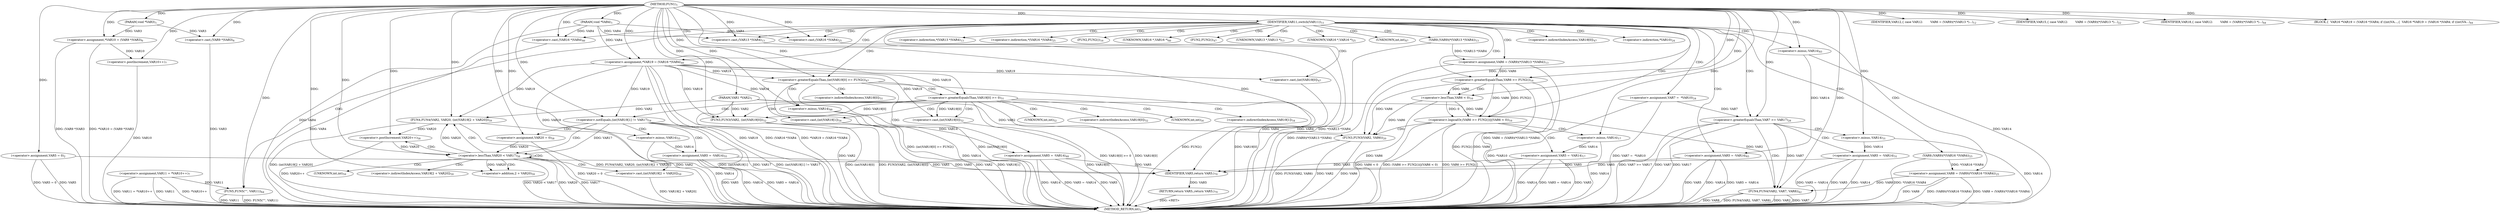 digraph "FUN1" {  
"8" [label = <(METHOD,FUN1)<SUB>1</SUB>> ]
"177" [label = <(METHOD_RETURN,int)<SUB>1</SUB>> ]
"9" [label = <(PARAM,VAR1 *VAR2)<SUB>1</SUB>> ]
"10" [label = <(PARAM,void *VAR3)<SUB>1</SUB>> ]
"11" [label = <(PARAM,void *VAR4)<SUB>1</SUB>> ]
"14" [label = <(&lt;operator&gt;.assignment,VAR5 = 0)<SUB>2</SUB>> ]
"21" [label = <(&lt;operator&gt;.assignment,*VAR10 = (VAR9 *)VAR3)<SUB>6</SUB>> ]
"27" [label = <(&lt;operator&gt;.assignment,VAR11 = *VAR10++)<SUB>7</SUB>> ]
"175" [label = <(RETURN,return VAR5;,return VAR5;)<SUB>70</SUB>> ]
"33" [label = <(IDENTIFIER,VAR11,switch(VAR11))<SUB>11</SUB>> ]
"176" [label = <(IDENTIFIER,VAR5,return VAR5;)<SUB>70</SUB>> ]
"23" [label = <(&lt;operator&gt;.cast,(VAR9 *)VAR3)<SUB>6</SUB>> ]
"36" [label = <(IDENTIFIER,VAR12,{
 case VAR12:
        VAR6 = (VAR9)(*(VAR13 *)...)<SUB>12</SUB>> ]
"37" [label = <(&lt;operator&gt;.assignment,VAR6 = (VAR9)(*(VAR13 *)VAR4))<SUB>13</SUB>> ]
"58" [label = <(FUN3,FUN3(VAR2, VAR6))<SUB>20</SUB>> ]
"63" [label = <(IDENTIFIER,VAR15,{
 case VAR12:
        VAR6 = (VAR9)(*(VAR13 *)...)<SUB>22</SUB>> ]
"64" [label = <(&lt;operator&gt;.assignment,VAR7 =  *VAR10)<SUB>24</SUB>> ]
"68" [label = <(&lt;operator&gt;.assignment,VAR8 = (VAR9)(*(VAR16 *)VAR4))<SUB>25</SUB>> ]
"85" [label = <(FUN4,FUN4(VAR2, VAR7, VAR8))<SUB>42</SUB>> ]
"91" [label = <(IDENTIFIER,VAR18,{
 case VAR12:
        VAR6 = (VAR9)(*(VAR13 *)...)<SUB>44</SUB>> ]
"92" [label = <(BLOCK,{
 
 VAR16 *VAR19 = (VAR16 *)VAR4;
 if ((int)VA...,{
 
 VAR16 *VAR19 = (VAR16 *)VAR4;
 if ((int)VA...)<SUB>44</SUB>> ]
"167" [label = <(FUN5,FUN5(&quot;&quot;, VAR11))<SUB>64</SUB>> ]
"170" [label = <(&lt;operator&gt;.assignment,VAR5 = -VAR14)<SUB>65</SUB>> ]
"30" [label = <(&lt;operator&gt;.postIncrement,VAR10++)<SUB>7</SUB>> ]
"45" [label = <(&lt;operator&gt;.logicalOr,(VAR6 &gt;= FUN2())||(VAR6 &lt; 0))<SUB>16</SUB>> ]
"76" [label = <(&lt;operator&gt;.greaterEqualsThan,VAR7 &gt;= VAR17)<SUB>28</SUB>> ]
"94" [label = <(&lt;operator&gt;.assignment,*VAR19 = (VAR16 *)VAR4)<SUB>46</SUB>> ]
"39" [label = <(VAR9,(VAR9)(*(VAR13 *)VAR4))<SUB>13</SUB>> ]
"53" [label = <(&lt;operator&gt;.assignment,VAR5 = -VAR14)<SUB>17</SUB>> ]
"70" [label = <(VAR9,(VAR9)(*(VAR16 *)VAR4))<SUB>25</SUB>> ]
"80" [label = <(&lt;operator&gt;.assignment,VAR5 = -VAR14)<SUB>31</SUB>> ]
"100" [label = <(&lt;operator&gt;.greaterEqualsThan,(int)VAR19[0] &gt;= FUN2())<SUB>47</SUB>> ]
"114" [label = <(&lt;operator&gt;.greaterEqualsThan,VAR19[0] &gt;= 0)<SUB>51</SUB>> ]
"172" [label = <(&lt;operator&gt;.minus,-VAR14)<SUB>65</SUB>> ]
"46" [label = <(&lt;operator&gt;.greaterEqualsThan,VAR6 &gt;= FUN2())<SUB>16</SUB>> ]
"49" [label = <(&lt;operator&gt;.lessThan,VAR6 &lt; 0)<SUB>16</SUB>> ]
"96" [label = <(&lt;operator&gt;.cast,(VAR16 *)VAR4)<SUB>46</SUB>> ]
"108" [label = <(&lt;operator&gt;.assignment,VAR5 = -VAR14)<SUB>48</SUB>> ]
"120" [label = <(FUN3,FUN3(VAR2, (int)VAR19[0]))<SUB>52</SUB>> ]
"41" [label = <(&lt;operator&gt;.cast,(VAR13 *)VAR4)<SUB>13</SUB>> ]
"55" [label = <(&lt;operator&gt;.minus,-VAR14)<SUB>17</SUB>> ]
"72" [label = <(&lt;operator&gt;.cast,(VAR16 *)VAR4)<SUB>25</SUB>> ]
"82" [label = <(&lt;operator&gt;.minus,-VAR14)<SUB>31</SUB>> ]
"101" [label = <(&lt;operator&gt;.cast,(int)VAR19[0])<SUB>47</SUB>> ]
"110" [label = <(&lt;operator&gt;.minus,-VAR14)<SUB>48</SUB>> ]
"122" [label = <(&lt;operator&gt;.cast,(int)VAR19[0])<SUB>52</SUB>> ]
"130" [label = <(&lt;operator&gt;.notEquals,(int)VAR19[1] != VAR17)<SUB>54</SUB>> ]
"149" [label = <(&lt;operator&gt;.lessThan,VAR20 &lt; VAR17)<SUB>58</SUB>> ]
"152" [label = <(&lt;operator&gt;.postIncrement,VAR20++)<SUB>58</SUB>> ]
"138" [label = <(&lt;operator&gt;.assignment,VAR5 = -VAR14)<SUB>55</SUB>> ]
"146" [label = <(&lt;operator&gt;.assignment,VAR20 = 0)<SUB>58</SUB>> ]
"155" [label = <(FUN4,FUN4(VAR2, VAR20, (int)VAR19[2 + VAR20]))<SUB>59</SUB>> ]
"131" [label = <(&lt;operator&gt;.cast,(int)VAR19[1])<SUB>54</SUB>> ]
"140" [label = <(&lt;operator&gt;.minus,-VAR14)<SUB>55</SUB>> ]
"158" [label = <(&lt;operator&gt;.cast,(int)VAR19[2 + VAR20])<SUB>59</SUB>> ]
"162" [label = <(&lt;operator&gt;.addition,2 + VAR20)<SUB>59</SUB>> ]
"66" [label = <(&lt;operator&gt;.indirection,*VAR10)<SUB>24</SUB>> ]
"40" [label = <(&lt;operator&gt;.indirection,*(VAR13 *)VAR4)<SUB>13</SUB>> ]
"71" [label = <(&lt;operator&gt;.indirection,*(VAR16 *)VAR4)<SUB>25</SUB>> ]
"48" [label = <(FUN2,FUN2())<SUB>16</SUB>> ]
"97" [label = <(UNKNOWN,VAR16 *,VAR16 *)<SUB>46</SUB>> ]
"106" [label = <(FUN2,FUN2())<SUB>47</SUB>> ]
"115" [label = <(&lt;operator&gt;.indirectIndexAccess,VAR19[0])<SUB>51</SUB>> ]
"42" [label = <(UNKNOWN,VAR13 *,VAR13 *)<SUB>13</SUB>> ]
"73" [label = <(UNKNOWN,VAR16 *,VAR16 *)<SUB>25</SUB>> ]
"102" [label = <(UNKNOWN,int,int)<SUB>47</SUB>> ]
"103" [label = <(&lt;operator&gt;.indirectIndexAccess,VAR19[0])<SUB>47</SUB>> ]
"123" [label = <(UNKNOWN,int,int)<SUB>52</SUB>> ]
"124" [label = <(&lt;operator&gt;.indirectIndexAccess,VAR19[0])<SUB>52</SUB>> ]
"132" [label = <(UNKNOWN,int,int)<SUB>54</SUB>> ]
"133" [label = <(&lt;operator&gt;.indirectIndexAccess,VAR19[1])<SUB>54</SUB>> ]
"159" [label = <(UNKNOWN,int,int)<SUB>59</SUB>> ]
"160" [label = <(&lt;operator&gt;.indirectIndexAccess,VAR19[2 + VAR20])<SUB>59</SUB>> ]
  "175" -> "177"  [ label = "DDG: &lt;RET&gt;"] 
  "9" -> "177"  [ label = "DDG: VAR2"] 
  "11" -> "177"  [ label = "DDG: VAR4"] 
  "14" -> "177"  [ label = "DDG: VAR5"] 
  "14" -> "177"  [ label = "DDG: VAR5 = 0"] 
  "23" -> "177"  [ label = "DDG: VAR3"] 
  "21" -> "177"  [ label = "DDG: (VAR9 *)VAR3"] 
  "21" -> "177"  [ label = "DDG: *VAR10 = (VAR9 *)VAR3"] 
  "27" -> "177"  [ label = "DDG: VAR11"] 
  "30" -> "177"  [ label = "DDG: VAR10"] 
  "27" -> "177"  [ label = "DDG: *VAR10++"] 
  "27" -> "177"  [ label = "DDG: VAR11 = *VAR10++"] 
  "167" -> "177"  [ label = "DDG: VAR11"] 
  "167" -> "177"  [ label = "DDG: FUN5(&quot;&quot;, VAR11)"] 
  "170" -> "177"  [ label = "DDG: VAR5"] 
  "172" -> "177"  [ label = "DDG: VAR14"] 
  "170" -> "177"  [ label = "DDG: -VAR14"] 
  "170" -> "177"  [ label = "DDG: VAR5 = -VAR14"] 
  "94" -> "177"  [ label = "DDG: VAR19"] 
  "96" -> "177"  [ label = "DDG: VAR4"] 
  "94" -> "177"  [ label = "DDG: (VAR16 *)VAR4"] 
  "94" -> "177"  [ label = "DDG: *VAR19 = (VAR16 *)VAR4"] 
  "101" -> "177"  [ label = "DDG: VAR19[0]"] 
  "100" -> "177"  [ label = "DDG: (int)VAR19[0]"] 
  "100" -> "177"  [ label = "DDG: FUN2()"] 
  "100" -> "177"  [ label = "DDG: (int)VAR19[0] &gt;= FUN2()"] 
  "114" -> "177"  [ label = "DDG: VAR19[0]"] 
  "114" -> "177"  [ label = "DDG: VAR19[0] &gt;= 0"] 
  "131" -> "177"  [ label = "DDG: VAR19[1]"] 
  "130" -> "177"  [ label = "DDG: (int)VAR19[1]"] 
  "130" -> "177"  [ label = "DDG: VAR17"] 
  "130" -> "177"  [ label = "DDG: (int)VAR19[1] != VAR17"] 
  "146" -> "177"  [ label = "DDG: VAR20 = 0"] 
  "149" -> "177"  [ label = "DDG: VAR20"] 
  "149" -> "177"  [ label = "DDG: VAR17"] 
  "149" -> "177"  [ label = "DDG: VAR20 &lt; VAR17"] 
  "155" -> "177"  [ label = "DDG: VAR2"] 
  "158" -> "177"  [ label = "DDG: VAR19[2 + VAR20]"] 
  "155" -> "177"  [ label = "DDG: (int)VAR19[2 + VAR20]"] 
  "155" -> "177"  [ label = "DDG: FUN4(VAR2, VAR20, (int)VAR19[2 + VAR20])"] 
  "152" -> "177"  [ label = "DDG: VAR20++"] 
  "138" -> "177"  [ label = "DDG: VAR5"] 
  "140" -> "177"  [ label = "DDG: VAR14"] 
  "138" -> "177"  [ label = "DDG: -VAR14"] 
  "138" -> "177"  [ label = "DDG: VAR5 = -VAR14"] 
  "120" -> "177"  [ label = "DDG: VAR2"] 
  "122" -> "177"  [ label = "DDG: VAR19[0]"] 
  "120" -> "177"  [ label = "DDG: (int)VAR19[0]"] 
  "120" -> "177"  [ label = "DDG: FUN3(VAR2, (int)VAR19[0])"] 
  "108" -> "177"  [ label = "DDG: VAR5"] 
  "110" -> "177"  [ label = "DDG: VAR14"] 
  "108" -> "177"  [ label = "DDG: -VAR14"] 
  "108" -> "177"  [ label = "DDG: VAR5 = -VAR14"] 
  "64" -> "177"  [ label = "DDG: *VAR10"] 
  "64" -> "177"  [ label = "DDG: VAR7 =  *VAR10"] 
  "68" -> "177"  [ label = "DDG: VAR8"] 
  "72" -> "177"  [ label = "DDG: VAR4"] 
  "70" -> "177"  [ label = "DDG: *(VAR16 *)VAR4"] 
  "68" -> "177"  [ label = "DDG: (VAR9)(*(VAR16 *)VAR4)"] 
  "68" -> "177"  [ label = "DDG: VAR8 = (VAR9)(*(VAR16 *)VAR4)"] 
  "76" -> "177"  [ label = "DDG: VAR7"] 
  "76" -> "177"  [ label = "DDG: VAR17"] 
  "76" -> "177"  [ label = "DDG: VAR7 &gt;= VAR17"] 
  "85" -> "177"  [ label = "DDG: VAR2"] 
  "85" -> "177"  [ label = "DDG: VAR7"] 
  "85" -> "177"  [ label = "DDG: VAR8"] 
  "85" -> "177"  [ label = "DDG: FUN4(VAR2, VAR7, VAR8)"] 
  "80" -> "177"  [ label = "DDG: VAR5"] 
  "82" -> "177"  [ label = "DDG: VAR14"] 
  "80" -> "177"  [ label = "DDG: -VAR14"] 
  "80" -> "177"  [ label = "DDG: VAR5 = -VAR14"] 
  "41" -> "177"  [ label = "DDG: VAR4"] 
  "39" -> "177"  [ label = "DDG: *(VAR13 *)VAR4"] 
  "37" -> "177"  [ label = "DDG: (VAR9)(*(VAR13 *)VAR4)"] 
  "37" -> "177"  [ label = "DDG: VAR6 = (VAR9)(*(VAR13 *)VAR4)"] 
  "46" -> "177"  [ label = "DDG: VAR6"] 
  "46" -> "177"  [ label = "DDG: FUN2()"] 
  "45" -> "177"  [ label = "DDG: VAR6 &gt;= FUN2()"] 
  "49" -> "177"  [ label = "DDG: VAR6"] 
  "45" -> "177"  [ label = "DDG: VAR6 &lt; 0"] 
  "45" -> "177"  [ label = "DDG: (VAR6 &gt;= FUN2())||(VAR6 &lt; 0)"] 
  "58" -> "177"  [ label = "DDG: VAR2"] 
  "58" -> "177"  [ label = "DDG: VAR6"] 
  "58" -> "177"  [ label = "DDG: FUN3(VAR2, VAR6)"] 
  "53" -> "177"  [ label = "DDG: VAR5"] 
  "55" -> "177"  [ label = "DDG: VAR14"] 
  "53" -> "177"  [ label = "DDG: -VAR14"] 
  "53" -> "177"  [ label = "DDG: VAR5 = -VAR14"] 
  "8" -> "9"  [ label = "DDG: "] 
  "8" -> "10"  [ label = "DDG: "] 
  "8" -> "11"  [ label = "DDG: "] 
  "8" -> "14"  [ label = "DDG: "] 
  "10" -> "21"  [ label = "DDG: VAR3"] 
  "8" -> "21"  [ label = "DDG: "] 
  "176" -> "175"  [ label = "DDG: VAR5"] 
  "8" -> "33"  [ label = "DDG: "] 
  "14" -> "176"  [ label = "DDG: VAR5"] 
  "138" -> "176"  [ label = "DDG: VAR5"] 
  "108" -> "176"  [ label = "DDG: VAR5"] 
  "53" -> "176"  [ label = "DDG: VAR5"] 
  "170" -> "176"  [ label = "DDG: VAR5"] 
  "80" -> "176"  [ label = "DDG: VAR5"] 
  "8" -> "176"  [ label = "DDG: "] 
  "10" -> "23"  [ label = "DDG: VAR3"] 
  "8" -> "23"  [ label = "DDG: "] 
  "8" -> "36"  [ label = "DDG: "] 
  "39" -> "37"  [ label = "DDG: *(VAR13 *)VAR4"] 
  "8" -> "63"  [ label = "DDG: "] 
  "70" -> "68"  [ label = "DDG: *(VAR16 *)VAR4"] 
  "8" -> "91"  [ label = "DDG: "] 
  "8" -> "92"  [ label = "DDG: "] 
  "172" -> "170"  [ label = "DDG: VAR14"] 
  "21" -> "30"  [ label = "DDG: VAR10"] 
  "8" -> "30"  [ label = "DDG: "] 
  "9" -> "58"  [ label = "DDG: VAR2"] 
  "8" -> "58"  [ label = "DDG: "] 
  "46" -> "58"  [ label = "DDG: VAR6"] 
  "49" -> "58"  [ label = "DDG: VAR6"] 
  "9" -> "85"  [ label = "DDG: VAR2"] 
  "8" -> "85"  [ label = "DDG: "] 
  "76" -> "85"  [ label = "DDG: VAR7"] 
  "68" -> "85"  [ label = "DDG: VAR8"] 
  "11" -> "94"  [ label = "DDG: VAR4"] 
  "8" -> "94"  [ label = "DDG: "] 
  "8" -> "167"  [ label = "DDG: "] 
  "27" -> "167"  [ label = "DDG: VAR11"] 
  "46" -> "45"  [ label = "DDG: VAR6"] 
  "46" -> "45"  [ label = "DDG: FUN2()"] 
  "49" -> "45"  [ label = "DDG: VAR6"] 
  "49" -> "45"  [ label = "DDG: 0"] 
  "55" -> "53"  [ label = "DDG: VAR14"] 
  "64" -> "76"  [ label = "DDG: VAR7"] 
  "8" -> "76"  [ label = "DDG: "] 
  "82" -> "80"  [ label = "DDG: VAR14"] 
  "8" -> "172"  [ label = "DDG: "] 
  "37" -> "46"  [ label = "DDG: VAR6"] 
  "8" -> "46"  [ label = "DDG: "] 
  "46" -> "49"  [ label = "DDG: VAR6"] 
  "8" -> "49"  [ label = "DDG: "] 
  "11" -> "96"  [ label = "DDG: VAR4"] 
  "8" -> "96"  [ label = "DDG: "] 
  "94" -> "100"  [ label = "DDG: VAR19"] 
  "8" -> "100"  [ label = "DDG: "] 
  "110" -> "108"  [ label = "DDG: VAR14"] 
  "94" -> "114"  [ label = "DDG: VAR19"] 
  "8" -> "114"  [ label = "DDG: "] 
  "11" -> "41"  [ label = "DDG: VAR4"] 
  "8" -> "41"  [ label = "DDG: "] 
  "8" -> "55"  [ label = "DDG: "] 
  "11" -> "72"  [ label = "DDG: VAR4"] 
  "8" -> "72"  [ label = "DDG: "] 
  "8" -> "82"  [ label = "DDG: "] 
  "94" -> "101"  [ label = "DDG: VAR19"] 
  "9" -> "120"  [ label = "DDG: VAR2"] 
  "8" -> "120"  [ label = "DDG: "] 
  "94" -> "120"  [ label = "DDG: VAR19"] 
  "114" -> "120"  [ label = "DDG: VAR19[0]"] 
  "8" -> "110"  [ label = "DDG: "] 
  "94" -> "122"  [ label = "DDG: VAR19"] 
  "114" -> "122"  [ label = "DDG: VAR19[0]"] 
  "94" -> "130"  [ label = "DDG: VAR19"] 
  "8" -> "130"  [ label = "DDG: "] 
  "140" -> "138"  [ label = "DDG: VAR14"] 
  "8" -> "146"  [ label = "DDG: "] 
  "146" -> "149"  [ label = "DDG: VAR20"] 
  "152" -> "149"  [ label = "DDG: VAR20"] 
  "8" -> "149"  [ label = "DDG: "] 
  "130" -> "149"  [ label = "DDG: VAR17"] 
  "155" -> "152"  [ label = "DDG: VAR20"] 
  "8" -> "152"  [ label = "DDG: "] 
  "94" -> "131"  [ label = "DDG: VAR19"] 
  "9" -> "155"  [ label = "DDG: VAR2"] 
  "8" -> "155"  [ label = "DDG: "] 
  "149" -> "155"  [ label = "DDG: VAR20"] 
  "94" -> "155"  [ label = "DDG: VAR19"] 
  "8" -> "140"  [ label = "DDG: "] 
  "94" -> "158"  [ label = "DDG: VAR19"] 
  "8" -> "162"  [ label = "DDG: "] 
  "149" -> "162"  [ label = "DDG: VAR20"] 
  "33" -> "94"  [ label = "CDG: "] 
  "33" -> "68"  [ label = "CDG: "] 
  "33" -> "73"  [ label = "CDG: "] 
  "33" -> "167"  [ label = "CDG: "] 
  "33" -> "96"  [ label = "CDG: "] 
  "33" -> "64"  [ label = "CDG: "] 
  "33" -> "42"  [ label = "CDG: "] 
  "33" -> "37"  [ label = "CDG: "] 
  "33" -> "102"  [ label = "CDG: "] 
  "33" -> "103"  [ label = "CDG: "] 
  "33" -> "40"  [ label = "CDG: "] 
  "33" -> "170"  [ label = "CDG: "] 
  "33" -> "76"  [ label = "CDG: "] 
  "33" -> "97"  [ label = "CDG: "] 
  "33" -> "101"  [ label = "CDG: "] 
  "33" -> "100"  [ label = "CDG: "] 
  "33" -> "70"  [ label = "CDG: "] 
  "33" -> "48"  [ label = "CDG: "] 
  "33" -> "66"  [ label = "CDG: "] 
  "33" -> "46"  [ label = "CDG: "] 
  "33" -> "72"  [ label = "CDG: "] 
  "33" -> "45"  [ label = "CDG: "] 
  "33" -> "106"  [ label = "CDG: "] 
  "33" -> "71"  [ label = "CDG: "] 
  "33" -> "41"  [ label = "CDG: "] 
  "33" -> "39"  [ label = "CDG: "] 
  "33" -> "172"  [ label = "CDG: "] 
  "45" -> "58"  [ label = "CDG: "] 
  "45" -> "53"  [ label = "CDG: "] 
  "45" -> "55"  [ label = "CDG: "] 
  "76" -> "85"  [ label = "CDG: "] 
  "76" -> "80"  [ label = "CDG: "] 
  "76" -> "82"  [ label = "CDG: "] 
  "46" -> "49"  [ label = "CDG: "] 
  "100" -> "115"  [ label = "CDG: "] 
  "100" -> "114"  [ label = "CDG: "] 
  "100" -> "108"  [ label = "CDG: "] 
  "100" -> "110"  [ label = "CDG: "] 
  "114" -> "120"  [ label = "CDG: "] 
  "114" -> "131"  [ label = "CDG: "] 
  "114" -> "132"  [ label = "CDG: "] 
  "114" -> "130"  [ label = "CDG: "] 
  "114" -> "122"  [ label = "CDG: "] 
  "114" -> "123"  [ label = "CDG: "] 
  "114" -> "124"  [ label = "CDG: "] 
  "114" -> "133"  [ label = "CDG: "] 
  "130" -> "146"  [ label = "CDG: "] 
  "130" -> "149"  [ label = "CDG: "] 
  "130" -> "138"  [ label = "CDG: "] 
  "130" -> "140"  [ label = "CDG: "] 
  "149" -> "149"  [ label = "CDG: "] 
  "149" -> "162"  [ label = "CDG: "] 
  "149" -> "152"  [ label = "CDG: "] 
  "149" -> "155"  [ label = "CDG: "] 
  "149" -> "158"  [ label = "CDG: "] 
  "149" -> "160"  [ label = "CDG: "] 
  "149" -> "159"  [ label = "CDG: "] 
}
